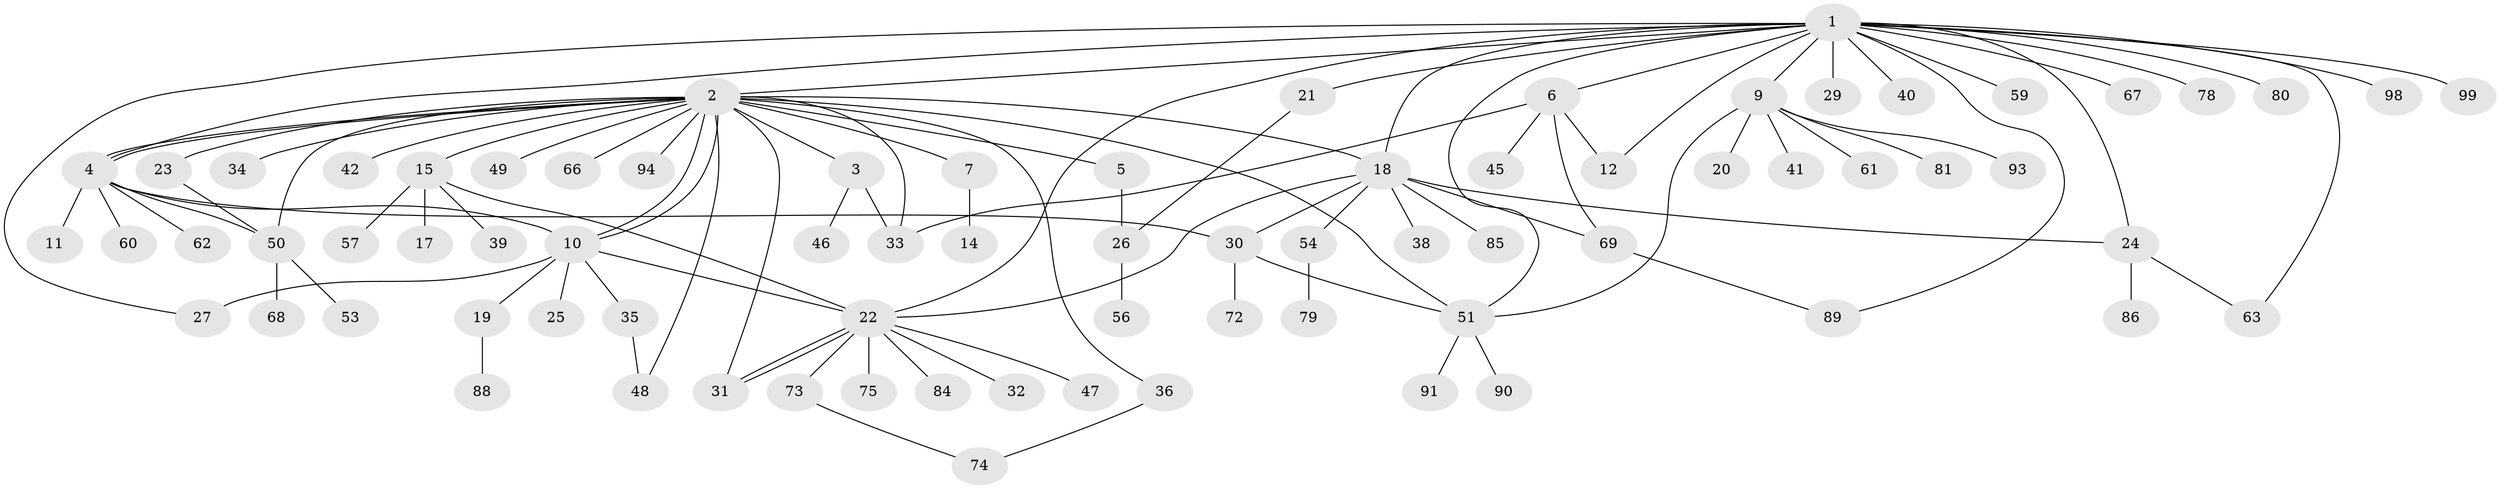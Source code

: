 // original degree distribution, {21: 0.01, 23: 0.01, 4: 0.03, 10: 0.02, 2: 0.25, 5: 0.04, 3: 0.1, 1: 0.51, 7: 0.01, 9: 0.01, 11: 0.01}
// Generated by graph-tools (version 1.1) at 2025/38/02/21/25 10:38:54]
// undirected, 76 vertices, 102 edges
graph export_dot {
graph [start="1"]
  node [color=gray90,style=filled];
  1 [super="+44"];
  2 [super="+16"];
  3 [super="+13"];
  4 [super="+8"];
  5;
  6 [super="+92"];
  7 [super="+58"];
  9 [super="+52"];
  10 [super="+87"];
  11;
  12;
  14;
  15 [super="+28"];
  17;
  18 [super="+70"];
  19 [super="+65"];
  20;
  21 [super="+95"];
  22 [super="+96"];
  23;
  24 [super="+77"];
  25;
  26 [super="+43"];
  27 [super="+83"];
  29;
  30;
  31;
  32;
  33 [super="+37"];
  34;
  35;
  36 [super="+76"];
  38;
  39;
  40;
  41;
  42;
  45;
  46;
  47;
  48;
  49;
  50 [super="+97"];
  51 [super="+55"];
  53;
  54 [super="+64"];
  56;
  57 [super="+100"];
  59;
  60;
  61;
  62;
  63;
  66;
  67;
  68;
  69 [super="+71"];
  72;
  73;
  74 [super="+82"];
  75;
  78;
  79;
  80;
  81;
  84;
  85;
  86;
  88;
  89;
  90;
  91;
  93;
  94;
  98;
  99;
  1 -- 2;
  1 -- 4;
  1 -- 6;
  1 -- 9;
  1 -- 12;
  1 -- 18;
  1 -- 21;
  1 -- 24;
  1 -- 29;
  1 -- 40;
  1 -- 51;
  1 -- 59;
  1 -- 63;
  1 -- 67;
  1 -- 78;
  1 -- 80;
  1 -- 89;
  1 -- 98;
  1 -- 99;
  1 -- 22;
  1 -- 27;
  2 -- 3;
  2 -- 4;
  2 -- 4;
  2 -- 5;
  2 -- 7;
  2 -- 10;
  2 -- 10;
  2 -- 15;
  2 -- 18;
  2 -- 23;
  2 -- 31;
  2 -- 33;
  2 -- 34;
  2 -- 36;
  2 -- 42;
  2 -- 48;
  2 -- 49;
  2 -- 50;
  2 -- 51;
  2 -- 66;
  2 -- 94;
  3 -- 33;
  3 -- 46;
  4 -- 10;
  4 -- 11;
  4 -- 30;
  4 -- 60;
  4 -- 62;
  4 -- 50;
  5 -- 26;
  6 -- 45;
  6 -- 12;
  6 -- 33;
  6 -- 69;
  7 -- 14;
  9 -- 20;
  9 -- 41;
  9 -- 51;
  9 -- 61;
  9 -- 93;
  9 -- 81;
  10 -- 19;
  10 -- 22;
  10 -- 25;
  10 -- 27 [weight=2];
  10 -- 35;
  15 -- 17;
  15 -- 39;
  15 -- 57;
  15 -- 22;
  18 -- 30;
  18 -- 38;
  18 -- 54;
  18 -- 69;
  18 -- 85;
  18 -- 24;
  18 -- 22;
  19 -- 88;
  21 -- 26;
  22 -- 31;
  22 -- 31;
  22 -- 32;
  22 -- 47;
  22 -- 73;
  22 -- 75;
  22 -- 84;
  23 -- 50;
  24 -- 86;
  24 -- 63;
  26 -- 56;
  30 -- 72;
  30 -- 51;
  35 -- 48;
  36 -- 74;
  50 -- 53;
  50 -- 68;
  51 -- 90;
  51 -- 91;
  54 -- 79;
  69 -- 89;
  73 -- 74;
}
